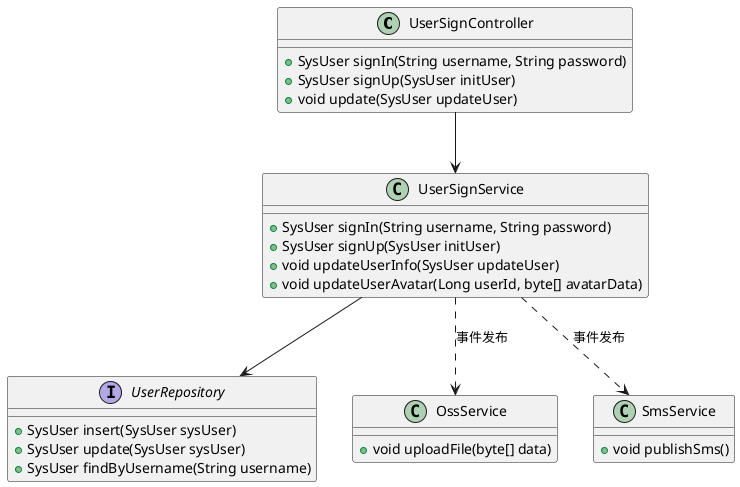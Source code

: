 @startuml

class UserSignController {
    + SysUser signIn(String username, String password)
    + SysUser signUp(SysUser initUser)
    + void update(SysUser updateUser)
}
class UserSignService {
    + SysUser signIn(String username, String password)
    + SysUser signUp(SysUser initUser)
    + void updateUserInfo(SysUser updateUser)
    + void updateUserAvatar(Long userId, byte[] avatarData)
}
interface UserRepository {
    + SysUser insert(SysUser sysUser)
    + SysUser update(SysUser sysUser)
    + SysUser findByUsername(String username)
}
class OssService {
    + void uploadFile(byte[] data)
}
class SmsService {
    + void publishSms()
}
UserSignController --> UserSignService
UserSignService --> UserRepository
UserSignService ..> OssService : 事件发布
UserSignService ..> SmsService : 事件发布

@enduml